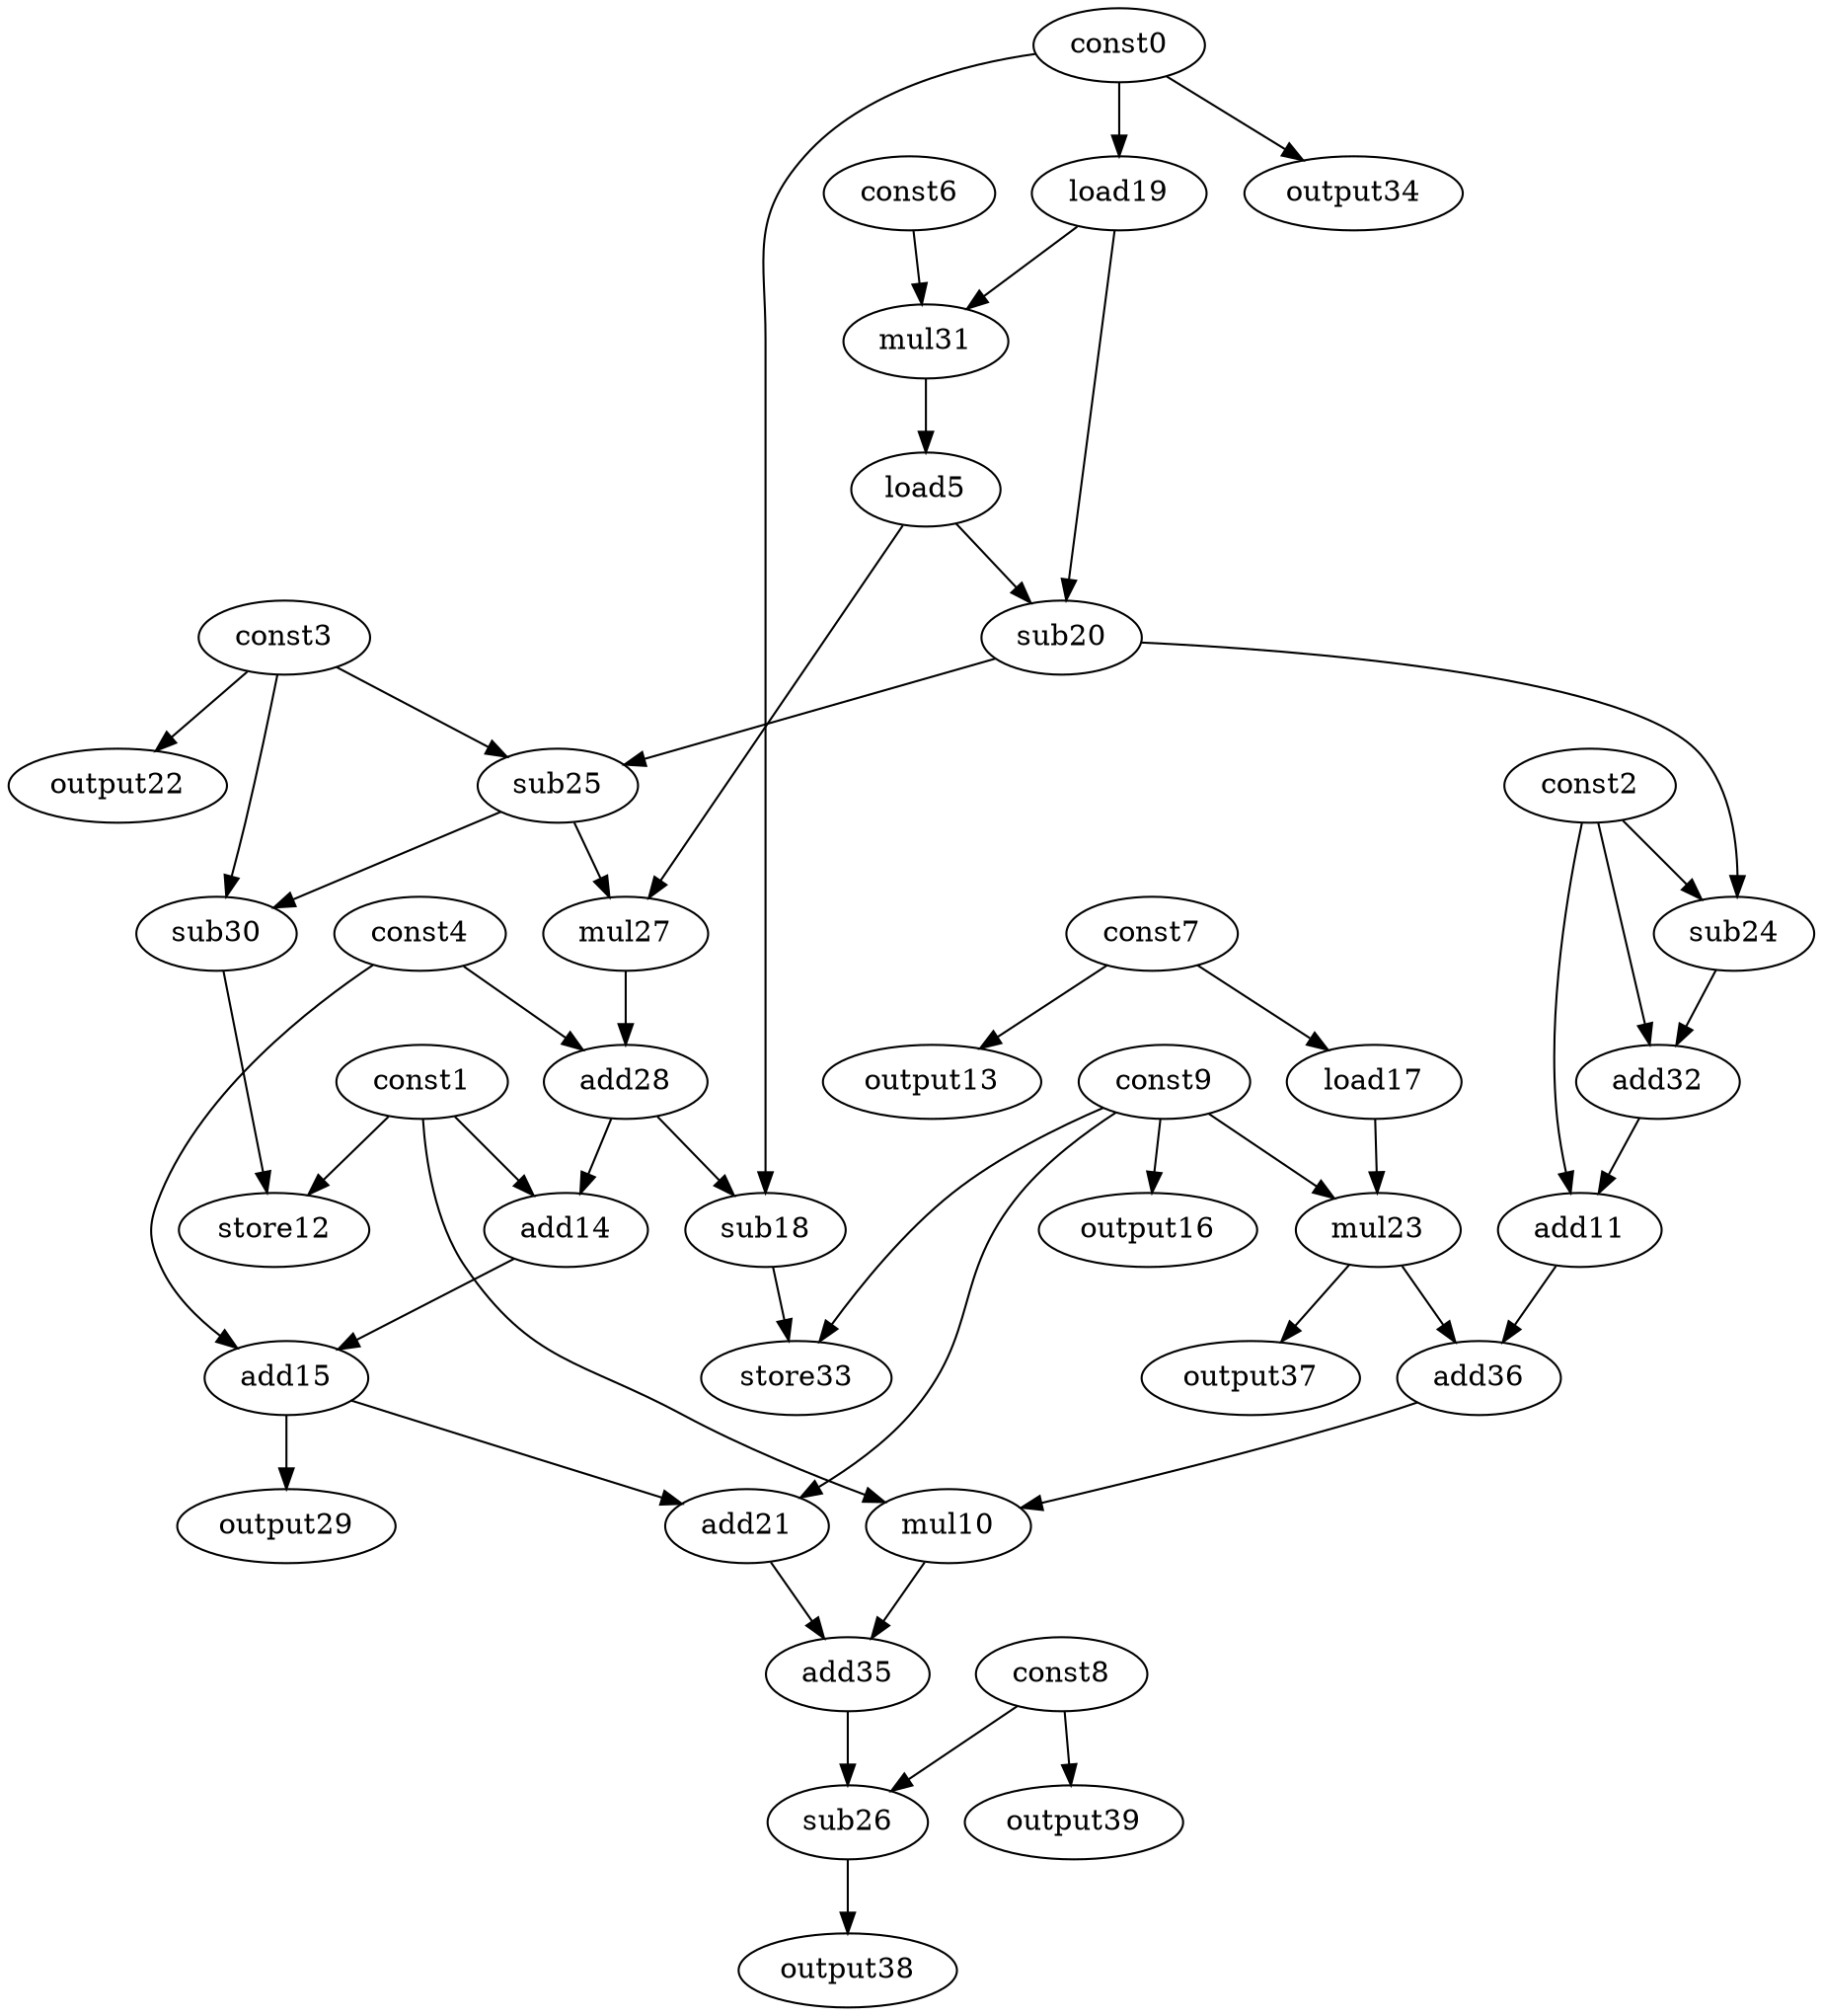 digraph G { 
const0[opcode=const]; 
const1[opcode=const]; 
const2[opcode=const]; 
const3[opcode=const]; 
const4[opcode=const]; 
load5[opcode=load]; 
const6[opcode=const]; 
const7[opcode=const]; 
const8[opcode=const]; 
const9[opcode=const]; 
mul10[opcode=mul]; 
add11[opcode=add]; 
store12[opcode=store]; 
output13[opcode=output]; 
add14[opcode=add]; 
add15[opcode=add]; 
output16[opcode=output]; 
load17[opcode=load]; 
sub18[opcode=sub]; 
load19[opcode=load]; 
sub20[opcode=sub]; 
add21[opcode=add]; 
output22[opcode=output]; 
mul23[opcode=mul]; 
sub24[opcode=sub]; 
sub25[opcode=sub]; 
sub26[opcode=sub]; 
mul27[opcode=mul]; 
add28[opcode=add]; 
output29[opcode=output]; 
sub30[opcode=sub]; 
mul31[opcode=mul]; 
add32[opcode=add]; 
store33[opcode=store]; 
output34[opcode=output]; 
add35[opcode=add]; 
add36[opcode=add]; 
output37[opcode=output]; 
output38[opcode=output]; 
output39[opcode=output]; 
const7->output13[operand=0];
const9->output16[operand=0];
const7->load17[operand=0];
const0->load19[operand=0];
const3->output22[operand=0];
const0->output34[operand=0];
const8->output39[operand=0];
load17->mul23[operand=0];
const9->mul23[operand=1];
load19->mul31[operand=0];
const6->mul31[operand=1];
mul31->load5[operand=0];
mul23->output37[operand=0];
load19->sub20[operand=0];
load5->sub20[operand=1];
const2->sub24[operand=0];
sub20->sub24[operand=1];
const3->sub25[operand=0];
sub20->sub25[operand=1];
sub25->mul27[operand=0];
load5->mul27[operand=1];
sub25->sub30[operand=0];
const3->sub30[operand=1];
sub24->add32[operand=0];
const2->add32[operand=1];
add32->add11[operand=0];
const2->add11[operand=1];
const1->store12[operand=0];
sub30->store12[operand=1];
mul27->add28[operand=0];
const4->add28[operand=1];
const1->add14[operand=0];
add28->add14[operand=1];
const0->sub18[operand=0];
add28->sub18[operand=1];
add11->add36[operand=0];
mul23->add36[operand=1];
const1->mul10[operand=0];
add36->mul10[operand=1];
const4->add15[operand=0];
add14->add15[operand=1];
const9->store33[operand=0];
sub18->store33[operand=1];
const9->add21[operand=0];
add15->add21[operand=1];
add15->output29[operand=0];
mul10->add35[operand=0];
add21->add35[operand=1];
const8->sub26[operand=0];
add35->sub26[operand=1];
sub26->output38[operand=0];
}
